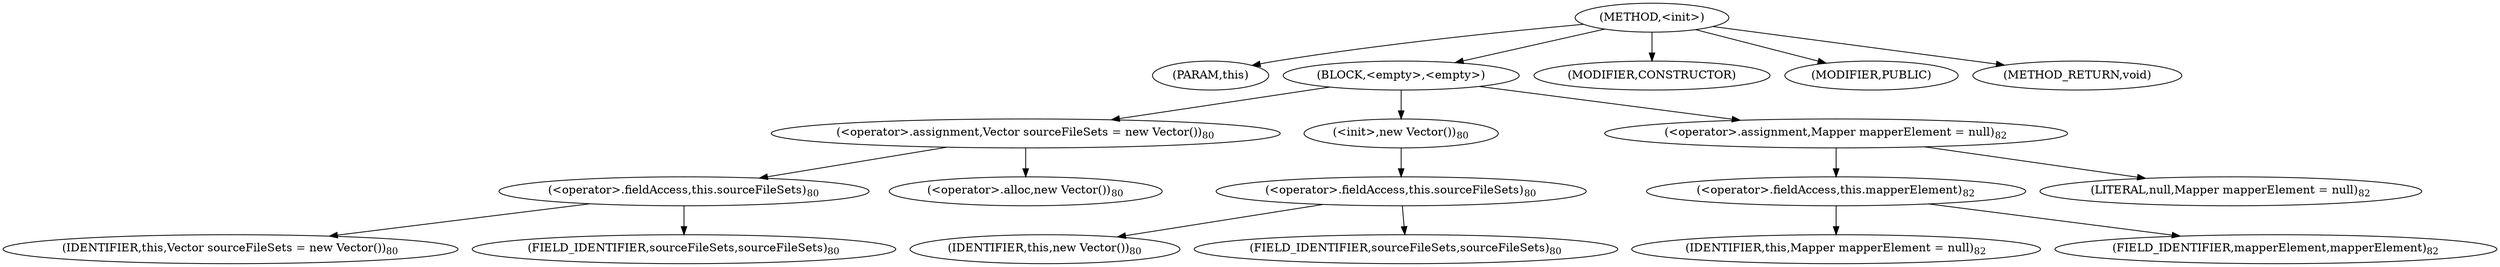 digraph "&lt;init&gt;" {  
"349" [label = <(METHOD,&lt;init&gt;)> ]
"350" [label = <(PARAM,this)> ]
"351" [label = <(BLOCK,&lt;empty&gt;,&lt;empty&gt;)> ]
"352" [label = <(&lt;operator&gt;.assignment,Vector sourceFileSets = new Vector())<SUB>80</SUB>> ]
"353" [label = <(&lt;operator&gt;.fieldAccess,this.sourceFileSets)<SUB>80</SUB>> ]
"354" [label = <(IDENTIFIER,this,Vector sourceFileSets = new Vector())<SUB>80</SUB>> ]
"355" [label = <(FIELD_IDENTIFIER,sourceFileSets,sourceFileSets)<SUB>80</SUB>> ]
"356" [label = <(&lt;operator&gt;.alloc,new Vector())<SUB>80</SUB>> ]
"357" [label = <(&lt;init&gt;,new Vector())<SUB>80</SUB>> ]
"358" [label = <(&lt;operator&gt;.fieldAccess,this.sourceFileSets)<SUB>80</SUB>> ]
"359" [label = <(IDENTIFIER,this,new Vector())<SUB>80</SUB>> ]
"360" [label = <(FIELD_IDENTIFIER,sourceFileSets,sourceFileSets)<SUB>80</SUB>> ]
"361" [label = <(&lt;operator&gt;.assignment,Mapper mapperElement = null)<SUB>82</SUB>> ]
"362" [label = <(&lt;operator&gt;.fieldAccess,this.mapperElement)<SUB>82</SUB>> ]
"363" [label = <(IDENTIFIER,this,Mapper mapperElement = null)<SUB>82</SUB>> ]
"364" [label = <(FIELD_IDENTIFIER,mapperElement,mapperElement)<SUB>82</SUB>> ]
"365" [label = <(LITERAL,null,Mapper mapperElement = null)<SUB>82</SUB>> ]
"366" [label = <(MODIFIER,CONSTRUCTOR)> ]
"367" [label = <(MODIFIER,PUBLIC)> ]
"368" [label = <(METHOD_RETURN,void)> ]
  "349" -> "350" 
  "349" -> "351" 
  "349" -> "366" 
  "349" -> "367" 
  "349" -> "368" 
  "351" -> "352" 
  "351" -> "357" 
  "351" -> "361" 
  "352" -> "353" 
  "352" -> "356" 
  "353" -> "354" 
  "353" -> "355" 
  "357" -> "358" 
  "358" -> "359" 
  "358" -> "360" 
  "361" -> "362" 
  "361" -> "365" 
  "362" -> "363" 
  "362" -> "364" 
}
